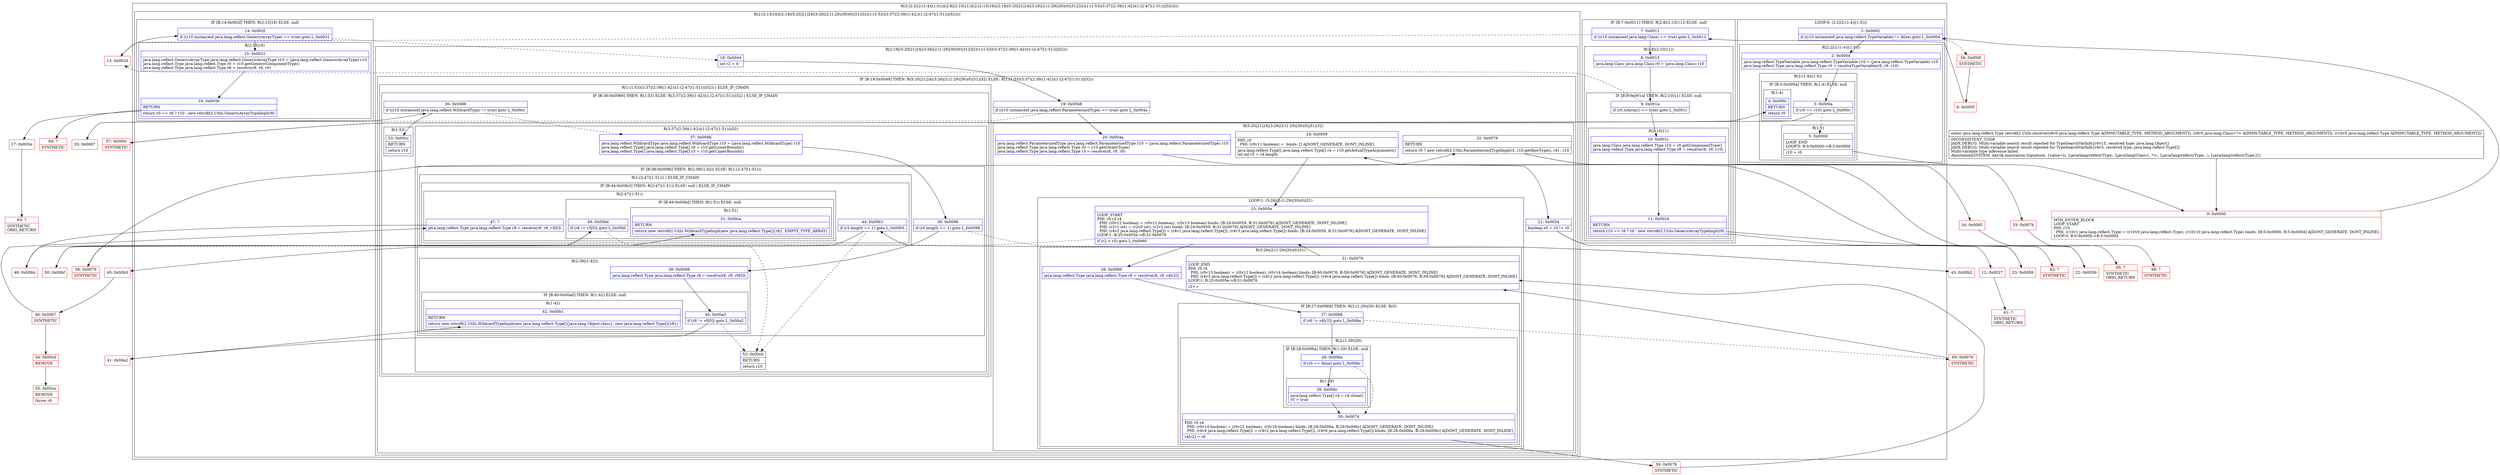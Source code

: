 digraph "CFG forretrofit2.Utils.resolve(Ljava\/lang\/reflect\/Type;Ljava\/lang\/Class;Ljava\/lang\/reflect\/Type;)Ljava\/lang\/reflect\/Type;" {
subgraph cluster_Region_1097330384 {
label = "R(3:(2:2|(2:(1:4)|(1:5)))|(2:8|(2:10|11))|(2:(2:15|16)|(2:18|(5:20|21|24|(3:26|(2:(1:29)|30)(0)|31)|32)(1:(1:53)(3:37|(2:39|(1:42))(1:(2:47|(1:51)))|52)))))";
node [shape=record,color=blue];
subgraph cluster_LoopRegion_1580129278 {
label = "LOOP:0: (2:2|(2:(1:4)|(1:5)))";
node [shape=record,color=blue];
Node_1 [shape=record,label="{1\:\ 0x0002|if ((r10 instanceof java.lang.reflect.TypeVariable) != false) goto L_0x0004\l}"];
subgraph cluster_Region_1681787140 {
label = "R(2:2|(2:(1:4)|(1:5)))";
node [shape=record,color=blue];
Node_2 [shape=record,label="{2\:\ 0x0004|java.lang.reflect.TypeVariable java.lang.reflect.TypeVariable r10 = (java.lang.reflect.TypeVariable) r10\ljava.lang.reflect.Type java.lang.reflect.Type r0 = resolveTypeVariable(r8, r9, r10)\l}"];
subgraph cluster_Region_581993441 {
label = "R(2:(1:4)|(1:5))";
node [shape=record,color=blue];
subgraph cluster_IfRegion_1544965233 {
label = "IF [B:3:0x000a] THEN: R(1:4) ELSE: null";
node [shape=record,color=blue];
Node_3 [shape=record,label="{3\:\ 0x000a|if (r0 == r10) goto L_0x000c\l}"];
subgraph cluster_Region_862830361 {
label = "R(1:4)";
node [shape=record,color=blue];
Node_4 [shape=record,label="{4\:\ 0x000c|RETURN\l|return r0\l}"];
}
}
subgraph cluster_Region_2100573976 {
label = "R(1:5)";
node [shape=record,color=blue];
Node_5 [shape=record,label="{5\:\ 0x000d|LOOP_END\lLOOP:0: B:0:0x0000\-\>B:5:0x000d\l|r10 = r0\l}"];
}
}
}
}
subgraph cluster_IfRegion_1028793172 {
label = "IF [B:7:0x0011] THEN: R(2:8|(2:10|11)) ELSE: null";
node [shape=record,color=blue];
Node_7 [shape=record,label="{7\:\ 0x0011|if ((r10 instanceof java.lang.Class) == true) goto L_0x0013\l}"];
subgraph cluster_Region_1344078251 {
label = "R(2:8|(2:10|11))";
node [shape=record,color=blue];
Node_8 [shape=record,label="{8\:\ 0x0013|java.lang.Class java.lang.Class r0 = (java.lang.Class) r10\l}"];
subgraph cluster_IfRegion_1836080262 {
label = "IF [B:9:0x001a] THEN: R(2:10|11) ELSE: null";
node [shape=record,color=blue];
Node_9 [shape=record,label="{9\:\ 0x001a|if (r0.isArray() == true) goto L_0x001c\l}"];
subgraph cluster_Region_798761317 {
label = "R(2:10|11)";
node [shape=record,color=blue];
Node_10 [shape=record,label="{10\:\ 0x001c|java.lang.Class java.lang.reflect.Type r10 = r0.getComponentType()\ljava.lang.reflect.Type java.lang.reflect.Type r8 = resolve(r8, r9, r10)\l}"];
Node_11 [shape=record,label="{11\:\ 0x0024|RETURN\l|return r10 == r8 ? r0 : new retrofit2.Utils.GenericArrayTypeImpl(r8)\l}"];
}
}
}
}
subgraph cluster_Region_1136479040 {
label = "R(2:(2:15|16)|(2:18|(5:20|21|24|(3:26|(2:(1:29)|30)(0)|31)|32)(1:(1:53)(3:37|(2:39|(1:42))(1:(2:47|(1:51)))|52))))";
node [shape=record,color=blue];
subgraph cluster_IfRegion_1810143714 {
label = "IF [B:14:0x002f] THEN: R(2:15|16) ELSE: null";
node [shape=record,color=blue];
Node_14 [shape=record,label="{14\:\ 0x002f|if ((r10 instanceof java.lang.reflect.GenericArrayType) == true) goto L_0x0031\l}"];
subgraph cluster_Region_273380438 {
label = "R(2:15|16)";
node [shape=record,color=blue];
Node_15 [shape=record,label="{15\:\ 0x0031|java.lang.reflect.GenericArrayType java.lang.reflect.GenericArrayType r10 = (java.lang.reflect.GenericArrayType) r10\ljava.lang.reflect.Type java.lang.reflect.Type r0 = r10.getGenericComponentType()\ljava.lang.reflect.Type java.lang.reflect.Type r8 = resolve(r8, r9, r0)\l}"];
Node_16 [shape=record,label="{16\:\ 0x003b|RETURN\l|return r0 == r8 ? r10 : new retrofit2.Utils.GenericArrayTypeImpl(r8)\l}"];
}
}
subgraph cluster_Region_1897143458 {
label = "R(2:18|(5:20|21|24|(3:26|(2:(1:29)|30)(0)|31)|32)(1:(1:53)(3:37|(2:39|(1:42))(1:(2:47|(1:51)))|52)))";
node [shape=record,color=blue];
Node_18 [shape=record,label="{18\:\ 0x0044|int r2 = 0\l}"];
subgraph cluster_IfRegion_1299030260 {
label = "IF [B:19:0x0048] THEN: R(5:20|21|24|(3:26|(2:(1:29)|30)(0)|31)|32) ELSE: R(1:(1:53)(3:37|(2:39|(1:42))(1:(2:47|(1:51)))|52))";
node [shape=record,color=blue];
Node_19 [shape=record,label="{19\:\ 0x0048|if ((r10 instanceof java.lang.reflect.ParameterizedType) == true) goto L_0x004a\l}"];
subgraph cluster_Region_853428501 {
label = "R(5:20|21|24|(3:26|(2:(1:29)|30)(0)|31)|32)";
node [shape=record,color=blue];
Node_20 [shape=record,label="{20\:\ 0x004a|java.lang.reflect.ParameterizedType java.lang.reflect.ParameterizedType r10 = (java.lang.reflect.ParameterizedType) r10\ljava.lang.reflect.Type java.lang.reflect.Type r0 = r10.getOwnerType()\ljava.lang.reflect.Type java.lang.reflect.Type r3 = resolve(r8, r9, r0)\l}"];
Node_21 [shape=record,label="{21\:\ 0x0054|boolean r0 = r3 != r0\l}"];
Node_24 [shape=record,label="{24\:\ 0x0059|PHI: r0 \l  PHI: (r0v11 boolean) =  binds: [] A[DONT_GENERATE, DONT_INLINE]\l|java.lang.reflect.Type[] java.lang.reflect.Type[] r4 = r10.getActualTypeArguments()\lint int r5 = r4.length\l}"];
subgraph cluster_LoopRegion_1726655232 {
label = "LOOP:1: (3:26|(2:(1:29)|30)(0)|31)";
node [shape=record,color=blue];
Node_25 [shape=record,label="{25\:\ 0x005e|LOOP_START\lPHI: r0 r2 r4 \l  PHI: (r0v12 boolean) = (r0v11 boolean), (r0v13 boolean) binds: [B:24:0x0059, B:31:0x0076] A[DONT_GENERATE, DONT_INLINE]\l  PHI: (r2v1 int) = (r2v0 int), (r2v2 int) binds: [B:24:0x0059, B:31:0x0076] A[DONT_GENERATE, DONT_INLINE]\l  PHI: (r4v2 java.lang.reflect.Type[]) = (r4v1 java.lang.reflect.Type[]), (r4v3 java.lang.reflect.Type[]) binds: [B:24:0x0059, B:31:0x0076] A[DONT_GENERATE, DONT_INLINE]\lLOOP:1: B:25:0x005e\-\>B:31:0x0076\l|if (r2 \< r5) goto L_0x0060\l}"];
subgraph cluster_Region_1608835527 {
label = "R(3:26|(2:(1:29)|30)(0)|31)";
node [shape=record,color=blue];
Node_26 [shape=record,label="{26\:\ 0x0060|java.lang.reflect.Type java.lang.reflect.Type r6 = resolve(r8, r9, r4[r2])\l}"];
subgraph cluster_IfRegion_2047369956 {
label = "IF [B:27:0x0068] THEN: R(2:(1:29)|30) ELSE: R(0)";
node [shape=record,color=blue];
Node_27 [shape=record,label="{27\:\ 0x0068|if (r6 != r4[r2]) goto L_0x006a\l}"];
subgraph cluster_Region_724074507 {
label = "R(2:(1:29)|30)";
node [shape=record,color=blue];
subgraph cluster_IfRegion_278546067 {
label = "IF [B:28:0x006a] THEN: R(1:29) ELSE: null";
node [shape=record,color=blue];
Node_28 [shape=record,label="{28\:\ 0x006a|if (r0 == false) goto L_0x006c\l}"];
subgraph cluster_Region_1462591417 {
label = "R(1:29)";
node [shape=record,color=blue];
Node_29 [shape=record,label="{29\:\ 0x006c|java.lang.reflect.Type[] r4 = r4.clone()\lr0 = true\l}"];
}
}
Node_30 [shape=record,label="{30\:\ 0x0074|PHI: r0 r4 \l  PHI: (r0v14 boolean) = (r0v12 boolean), (r0v16 boolean) binds: [B:28:0x006a, B:29:0x006c] A[DONT_GENERATE, DONT_INLINE]\l  PHI: (r4v4 java.lang.reflect.Type[]) = (r4v2 java.lang.reflect.Type[]), (r4v6 java.lang.reflect.Type[]) binds: [B:28:0x006a, B:29:0x006c] A[DONT_GENERATE, DONT_INLINE]\l|r4[r2] = r6\l}"];
}
subgraph cluster_Region_1628009102 {
label = "R(0)";
node [shape=record,color=blue];
}
}
Node_31 [shape=record,label="{31\:\ 0x0076|LOOP_END\lPHI: r0 r4 \l  PHI: (r0v13 boolean) = (r0v12 boolean), (r0v14 boolean) binds: [B:60:0x0076, B:59:0x0076] A[DONT_GENERATE, DONT_INLINE]\l  PHI: (r4v3 java.lang.reflect.Type[]) = (r4v2 java.lang.reflect.Type[]), (r4v4 java.lang.reflect.Type[]) binds: [B:60:0x0076, B:59:0x0076] A[DONT_GENERATE, DONT_INLINE]\lLOOP:1: B:25:0x005e\-\>B:31:0x0076\l|r2++\l}"];
}
}
Node_32 [shape=record,label="{32\:\ 0x0079|RETURN\l|return r0 ? new retrofit2.Utils.ParameterizedTypeImpl(r3, r10.getRawType(), r4) : r10\l}"];
}
subgraph cluster_Region_1212662436 {
label = "R(1:(1:53)(3:37|(2:39|(1:42))(1:(2:47|(1:51)))|52)) | ELSE_IF_CHAIN\l";
node [shape=record,color=blue];
subgraph cluster_IfRegion_128149959 {
label = "IF [B:36:0x0089] THEN: R(1:53) ELSE: R(3:37|(2:39|(1:42))(1:(2:47|(1:51)))|52) | ELSE_IF_CHAIN\l";
node [shape=record,color=blue];
Node_36 [shape=record,label="{36\:\ 0x0089|if ((r10 instanceof java.lang.reflect.WildcardType) != true) goto L_0x00cc\l}"];
subgraph cluster_Region_661197767 {
label = "R(1:53)";
node [shape=record,color=blue];
Node_53 [shape=record,label="{53\:\ 0x00cc|RETURN\l|return r10\l}"];
}
subgraph cluster_Region_413768901 {
label = "R(3:37|(2:39|(1:42))(1:(2:47|(1:51)))|52)";
node [shape=record,color=blue];
Node_37 [shape=record,label="{37\:\ 0x008b|java.lang.reflect.WildcardType java.lang.reflect.WildcardType r10 = (java.lang.reflect.WildcardType) r10\ljava.lang.reflect.Type[] java.lang.reflect.Type[] r0 = r10.getLowerBounds()\ljava.lang.reflect.Type[] java.lang.reflect.Type[] r3 = r10.getUpperBounds()\l}"];
subgraph cluster_IfRegion_1622912206 {
label = "IF [B:38:0x0096] THEN: R(2:39|(1:42)) ELSE: R(1:(2:47|(1:51)))";
node [shape=record,color=blue];
Node_38 [shape=record,label="{38\:\ 0x0096|if (r0.length == 1) goto L_0x0098\l}"];
subgraph cluster_Region_1495133567 {
label = "R(2:39|(1:42))";
node [shape=record,color=blue];
Node_39 [shape=record,label="{39\:\ 0x0098|java.lang.reflect.Type java.lang.reflect.Type r8 = resolve(r8, r9, r0[0])\l}"];
subgraph cluster_IfRegion_911873679 {
label = "IF [B:40:0x00a0] THEN: R(1:42) ELSE: null";
node [shape=record,color=blue];
Node_40 [shape=record,label="{40\:\ 0x00a0|if (r8 != r0[0]) goto L_0x00a2\l}"];
subgraph cluster_Region_1646021031 {
label = "R(1:42)";
node [shape=record,color=blue];
Node_42 [shape=record,label="{42\:\ 0x00b1|RETURN\l|return new retrofit2.Utils.WildcardTypeImpl(new java.lang.reflect.Type[]\{java.lang.Object.class\}, new java.lang.reflect.Type[]\{r8\})\l}"];
}
}
}
subgraph cluster_Region_224299174 {
label = "R(1:(2:47|(1:51))) | ELSE_IF_CHAIN\l";
node [shape=record,color=blue];
subgraph cluster_IfRegion_1648487221 {
label = "IF [B:44:0x00b3] THEN: R(2:47|(1:51)) ELSE: null | ELSE_IF_CHAIN\l";
node [shape=record,color=blue];
Node_44 [shape=record,label="{44\:\ 0x00b3|if (r3.length == 1) goto L_0x00b5\l}"];
subgraph cluster_Region_1604445807 {
label = "R(2:47|(1:51))";
node [shape=record,color=blue];
Node_47 [shape=record,label="{47\:\ ?|java.lang.reflect.Type java.lang.reflect.Type r8 = resolve(r8, r9, r3[0])\l}"];
subgraph cluster_IfRegion_1768001265 {
label = "IF [B:49:0x00bd] THEN: R(1:51) ELSE: null";
node [shape=record,color=blue];
Node_49 [shape=record,label="{49\:\ 0x00bd|if (r8 != r3[0]) goto L_0x00bf\l}"];
subgraph cluster_Region_258544444 {
label = "R(1:51)";
node [shape=record,color=blue];
Node_51 [shape=record,label="{51\:\ 0x00ca|RETURN\l|return new retrofit2.Utils.WildcardTypeImpl(new java.lang.reflect.Type[]\{r8\}, EMPTY_TYPE_ARRAY)\l}"];
}
}
}
}
}
}
Node_52 [shape=record,label="{52\:\ 0x00cb|RETURN\l|return r10\l}"];
}
}
}
}
}
}
}
Node_0 [shape=record,color=red,label="{0\:\ 0x0000|MTH_ENTER_BLOCK\lLOOP_START\lPHI: r10 \l  PHI: (r10v1 java.lang.reflect.Type) = (r10v0 java.lang.reflect.Type), (r10v10 java.lang.reflect.Type) binds: [B:0:0x0000, B:5:0x000d] A[DONT_GENERATE, DONT_INLINE]\lLOOP:0: B:0:0x0000\-\>B:5:0x000d\l}"];
Node_6 [shape=record,color=red,label="{6\:\ 0x000f}"];
Node_12 [shape=record,color=red,label="{12\:\ 0x0027}"];
Node_13 [shape=record,color=red,label="{13\:\ 0x002d}"];
Node_17 [shape=record,color=red,label="{17\:\ 0x003e}"];
Node_22 [shape=record,color=red,label="{22\:\ 0x0056}"];
Node_23 [shape=record,color=red,label="{23\:\ 0x0058}"];
Node_33 [shape=record,color=red,label="{33\:\ 0x007b}"];
Node_34 [shape=record,color=red,label="{34\:\ 0x0085}"];
Node_35 [shape=record,color=red,label="{35\:\ 0x0087}"];
Node_41 [shape=record,color=red,label="{41\:\ 0x00a2}"];
Node_43 [shape=record,color=red,label="{43\:\ 0x00b2}"];
Node_45 [shape=record,color=red,label="{45\:\ 0x00b5}"];
Node_46 [shape=record,color=red,label="{46\:\ 0x00b7|SYNTHETIC\l}"];
Node_48 [shape=record,color=red,label="{48\:\ 0x00bb}"];
Node_50 [shape=record,color=red,label="{50\:\ 0x00bf}"];
Node_54 [shape=record,color=red,label="{54\:\ 0x00cd|REMOVE\l}"];
Node_55 [shape=record,color=red,label="{55\:\ 0x00ce|REMOVE\l|throw r8\l}"];
Node_56 [shape=record,color=red,label="{56\:\ 0x000f|SYNTHETIC\l}"];
Node_57 [shape=record,color=red,label="{57\:\ 0x000c|SYNTHETIC\l}"];
Node_58 [shape=record,color=red,label="{58\:\ 0x0079|SYNTHETIC\l}"];
Node_59 [shape=record,color=red,label="{59\:\ 0x0076|SYNTHETIC\l}"];
Node_60 [shape=record,color=red,label="{60\:\ 0x0076|SYNTHETIC\l}"];
Node_61 [shape=record,color=red,label="{61\:\ ?|SYNTHETIC\lORIG_RETURN\l}"];
Node_62 [shape=record,color=red,label="{62\:\ ?|SYNTHETIC\l}"];
Node_63 [shape=record,color=red,label="{63\:\ ?|SYNTHETIC\lORIG_RETURN\l}"];
Node_64 [shape=record,color=red,label="{64\:\ ?|SYNTHETIC\l}"];
Node_65 [shape=record,color=red,label="{65\:\ ?|SYNTHETIC\lORIG_RETURN\l}"];
Node_66 [shape=record,color=red,label="{66\:\ ?|SYNTHETIC\l}"];
MethodNode[shape=record,label="{static java.lang.reflect.Type retrofit2.Utils.resolve((r8v0 java.lang.reflect.Type A[IMMUTABLE_TYPE, METHOD_ARGUMENT]), (r9v0 java.lang.Class\<?\> A[IMMUTABLE_TYPE, METHOD_ARGUMENT]), (r10v0 java.lang.reflect.Type A[IMMUTABLE_TYPE, METHOD_ARGUMENT]))  | INCONSISTENT_CODE\lJADX DEBUG: Multi\-variable search result rejected for TypeSearchVarInfo\{r0v15, resolved type: java.lang.Object\}\lJADX DEBUG: Multi\-variable search result rejected for TypeSearchVarInfo\{r4v5, resolved type: java.lang.reflect.Type[]\}\lMulti\-variable type inference failed\lAnnotation[SYSTEM, dalvik.annotation.Signature, \{value=[(, Ljava\/lang\/reflect\/Type;, Ljava\/lang\/Class\<, *\>;, Ljava\/lang\/reflect\/Type;, ), Ljava\/lang\/reflect\/Type;]\}]\l}"];
MethodNode -> Node_0;
Node_1 -> Node_2;
Node_1 -> Node_56[style=dashed];
Node_2 -> Node_3;
Node_3 -> Node_5[style=dashed];
Node_3 -> Node_57;
Node_5 -> Node_0;
Node_7 -> Node_8;
Node_7 -> Node_13[style=dashed];
Node_8 -> Node_9;
Node_9 -> Node_10;
Node_9 -> Node_13[style=dashed];
Node_10 -> Node_11;
Node_11 -> Node_12;
Node_11 -> Node_62;
Node_14 -> Node_15;
Node_14 -> Node_18[style=dashed];
Node_15 -> Node_16;
Node_16 -> Node_17;
Node_16 -> Node_64;
Node_18 -> Node_19;
Node_19 -> Node_20;
Node_19 -> Node_35[style=dashed];
Node_20 -> Node_21;
Node_21 -> Node_22;
Node_21 -> Node_23;
Node_24 -> Node_25;
Node_25 -> Node_26;
Node_25 -> Node_58[style=dashed];
Node_26 -> Node_27;
Node_27 -> Node_28;
Node_27 -> Node_60[style=dashed];
Node_28 -> Node_29;
Node_28 -> Node_30[style=dashed];
Node_29 -> Node_30;
Node_30 -> Node_59;
Node_31 -> Node_25;
Node_32 -> Node_33;
Node_32 -> Node_34;
Node_36 -> Node_37[style=dashed];
Node_36 -> Node_53;
Node_37 -> Node_38;
Node_38 -> Node_39;
Node_38 -> Node_43[style=dashed];
Node_39 -> Node_40;
Node_40 -> Node_41;
Node_40 -> Node_52[style=dashed];
Node_44 -> Node_45;
Node_44 -> Node_52[style=dashed];
Node_47 -> Node_48;
Node_49 -> Node_50;
Node_49 -> Node_52[style=dashed];
Node_0 -> Node_1;
Node_6 -> Node_7;
Node_12 -> Node_61;
Node_13 -> Node_14;
Node_17 -> Node_63;
Node_22 -> Node_24;
Node_23 -> Node_24;
Node_33 -> Node_66;
Node_34 -> Node_65;
Node_35 -> Node_36;
Node_41 -> Node_42;
Node_43 -> Node_44;
Node_45 -> Node_46;
Node_46 -> Node_47;
Node_46 -> Node_54;
Node_48 -> Node_49;
Node_50 -> Node_51;
Node_54 -> Node_55;
Node_56 -> Node_6;
Node_57 -> Node_4;
Node_58 -> Node_32;
Node_59 -> Node_31;
Node_60 -> Node_31;
}

